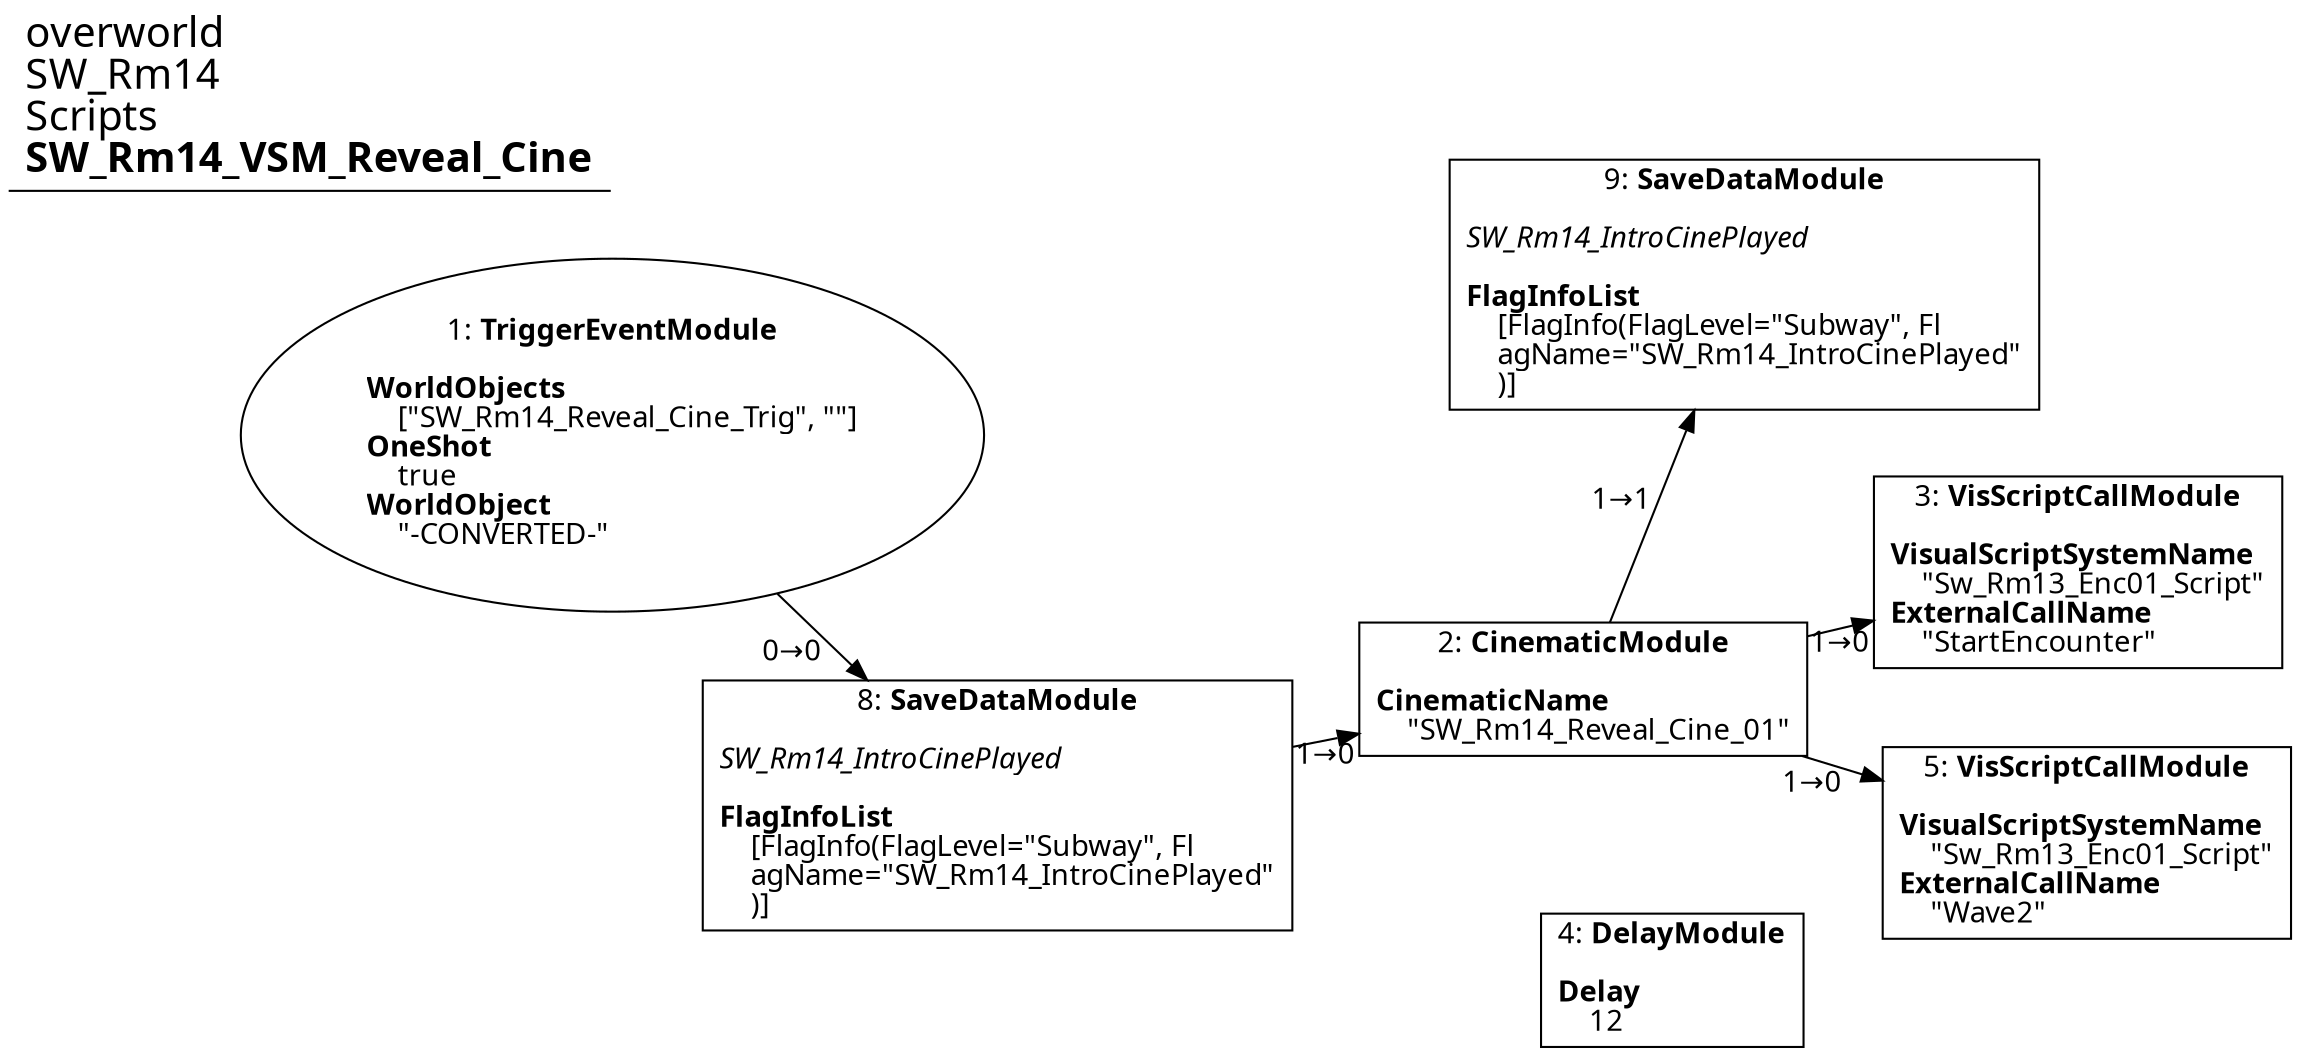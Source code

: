 digraph {
    layout = fdp;
    overlap = prism;
    sep = "+16";
    splines = spline;

    node [ shape = box ];

    graph [ fontname = "Segoe UI" ];
    node [ fontname = "Segoe UI" ];
    edge [ fontname = "Segoe UI" ];

    1 [ label = <1: <b>TriggerEventModule</b><br/><br/><b>WorldObjects</b><br align="left"/>    [&quot;SW_Rm14_Reveal_Cine_Trig&quot;, &quot;&quot;]<br align="left"/><b>OneShot</b><br align="left"/>    true<br align="left"/><b>WorldObject</b><br align="left"/>    &quot;-CONVERTED-&quot;<br align="left"/>> ];
    1 [ shape = oval ]
    1 [ pos = "0.085,-0.277!" ];
    1 -> 8 [ label = "0→0" ];

    2 [ label = <2: <b>CinematicModule</b><br/><br/><b>CinematicName</b><br align="left"/>    &quot;SW_Rm14_Reveal_Cine_01&quot;<br align="left"/>> ];
    2 [ pos = "0.6,-0.49!" ];
    2 -> 9 [ label = "1→1" ];
    2 -> 5 [ label = "1→0" ];
    2 -> 3 [ label = "1→0" ];

    3 [ label = <3: <b>VisScriptCallModule</b><br/><br/><b>VisualScriptSystemName</b><br align="left"/>    &quot;Sw_Rm13_Enc01_Script&quot;<br align="left"/><b>ExternalCallName</b><br align="left"/>    &quot;StartEncounter&quot;<br align="left"/>> ];
    3 [ pos = "0.98300004,-0.46500003!" ];

    4 [ label = <4: <b>DelayModule</b><br/><br/><b>Delay</b><br align="left"/>    12<br align="left"/>> ];
    4 [ pos = "0.82500005,-0.66700006!" ];

    5 [ label = <5: <b>VisScriptCallModule</b><br/><br/><b>VisualScriptSystemName</b><br align="left"/>    &quot;Sw_Rm13_Enc01_Script&quot;<br align="left"/><b>ExternalCallName</b><br align="left"/>    &quot;Wave2&quot;<br align="left"/>> ];
    5 [ pos = "1.0350001,-0.59400004!" ];

    8 [ label = <8: <b>SaveDataModule</b><br/><br/><i>SW_Rm14_IntroCinePlayed<br align="left"/></i><br align="left"/><b>FlagInfoList</b><br align="left"/>    [FlagInfo(FlagLevel=&quot;Subway&quot;, Fl<br align="left"/>    agName=&quot;SW_Rm14_IntroCinePlayed&quot;<br align="left"/>    )]<br align="left"/>> ];
    8 [ pos = "0.377,-0.467!" ];
    8 -> 2 [ label = "1→0" ];

    9 [ label = <9: <b>SaveDataModule</b><br/><br/><i>SW_Rm14_IntroCinePlayed<br align="left"/></i><br align="left"/><b>FlagInfoList</b><br align="left"/>    [FlagInfo(FlagLevel=&quot;Subway&quot;, Fl<br align="left"/>    agName=&quot;SW_Rm14_IntroCinePlayed&quot;<br align="left"/>    )]<br align="left"/>> ];
    9 [ pos = "0.87500006,-0.323!" ];

    title [ pos = "0.08400001,-0.27600002!" ];
    title [ shape = underline ];
    title [ label = <<font point-size="20">overworld<br align="left"/>SW_Rm14<br align="left"/>Scripts<br align="left"/><b>SW_Rm14_VSM_Reveal_Cine</b><br align="left"/></font>> ];
}
